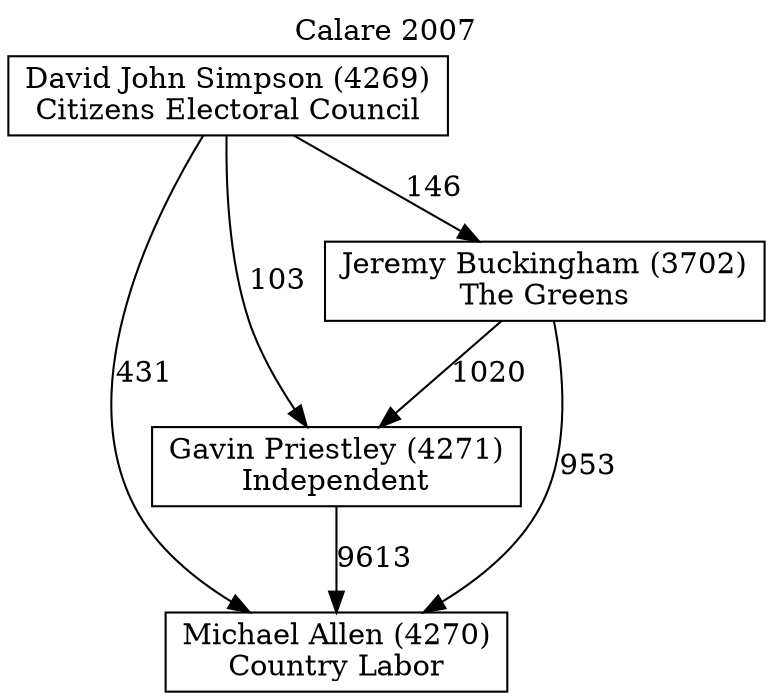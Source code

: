 // House preference flow
digraph "Michael Allen (4270)_Calare_2007" {
	graph [label="Calare 2007" labelloc=t mclimit=10]
	node [shape=box]
	"Michael Allen (4270)" [label="Michael Allen (4270)
Country Labor"]
	"Gavin Priestley (4271)" [label="Gavin Priestley (4271)
Independent"]
	"Jeremy Buckingham (3702)" [label="Jeremy Buckingham (3702)
The Greens"]
	"David John Simpson (4269)" [label="David John Simpson (4269)
Citizens Electoral Council"]
	"Gavin Priestley (4271)" -> "Michael Allen (4270)" [label=9613]
	"Jeremy Buckingham (3702)" -> "Gavin Priestley (4271)" [label=1020]
	"David John Simpson (4269)" -> "Jeremy Buckingham (3702)" [label=146]
	"Jeremy Buckingham (3702)" -> "Michael Allen (4270)" [label=953]
	"David John Simpson (4269)" -> "Michael Allen (4270)" [label=431]
	"David John Simpson (4269)" -> "Gavin Priestley (4271)" [label=103]
}
